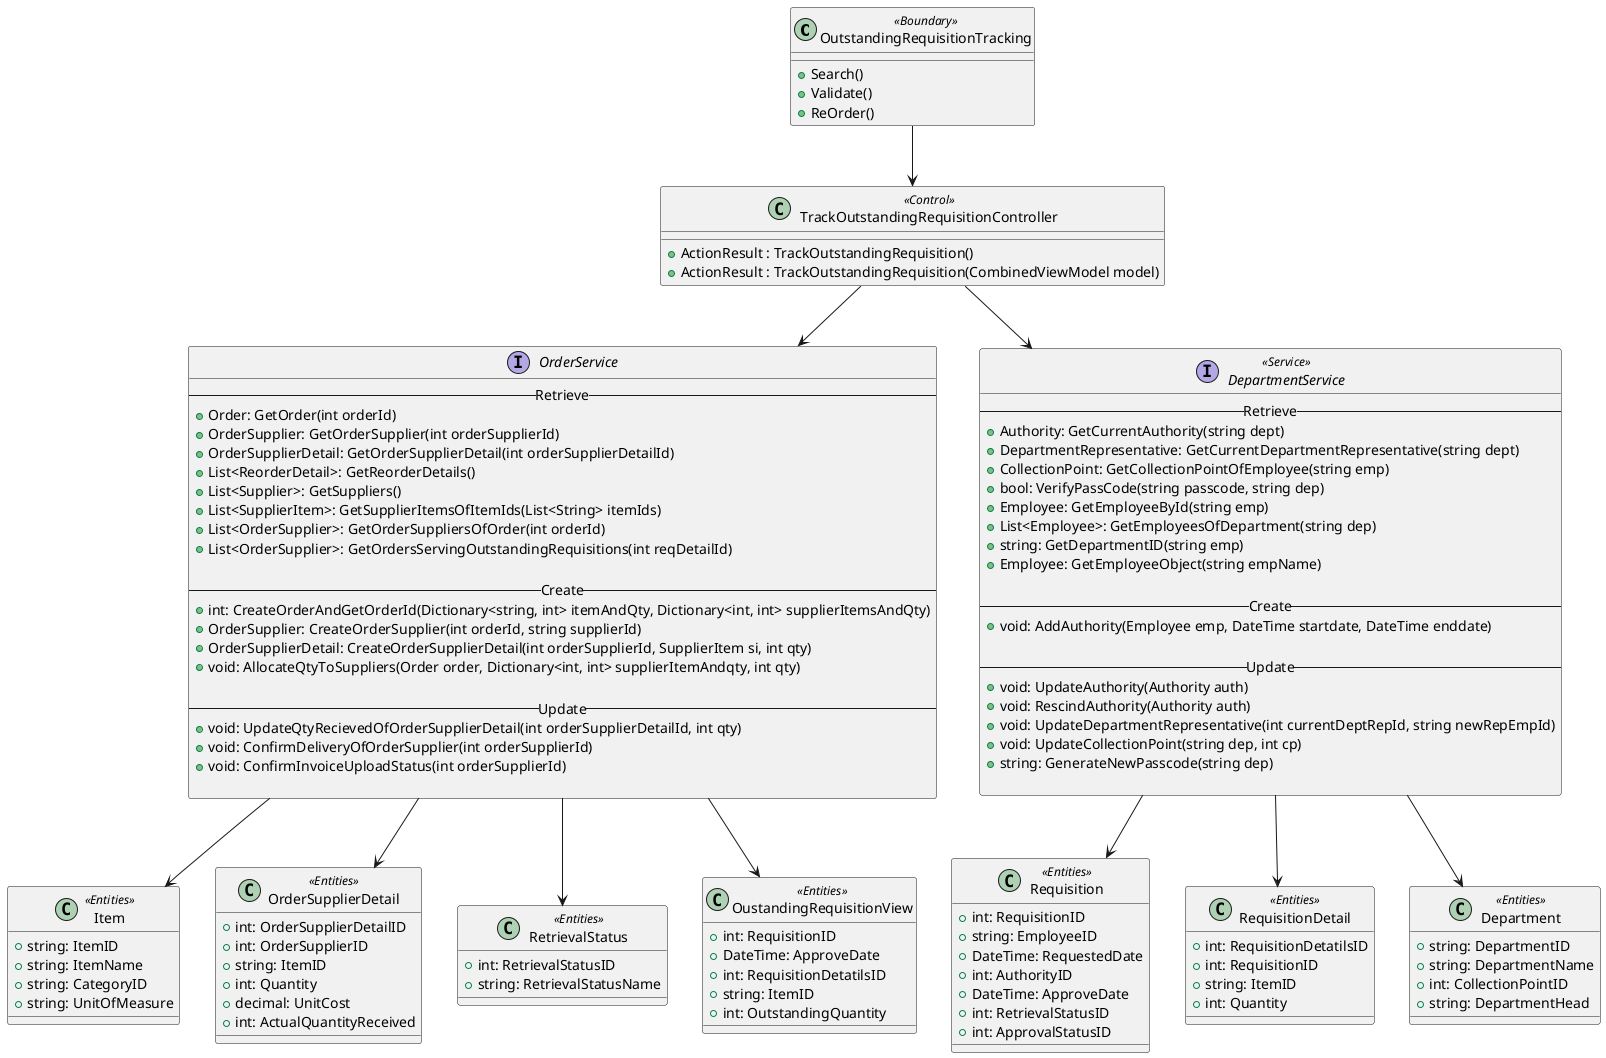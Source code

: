 @startuml
Class OutstandingRequisitionTracking <<Boundary>>{

    +Search()
    +Validate()
    +ReOrder()
}

Class TrackOutstandingRequisitionController <<Control>> {
    
    +ActionResult : TrackOutstandingRequisition()
    +ActionResult : TrackOutstandingRequisition(CombinedViewModel model)    
 
}

Interface OrderService {
    --Retrieve--
    ' Loops through and calls the second method
    +Order: GetOrder(int orderId)
    +OrderSupplier: GetOrderSupplier(int orderSupplierId)
    +OrderSupplierDetail: GetOrderSupplierDetail(int orderSupplierDetailId)
    +List<ReorderDetail>: GetReorderDetails()
    +List<Supplier>: GetSuppliers()
    +List<SupplierItem>: GetSupplierItemsOfItemIds(List<String> itemIds)
    +List<OrderSupplier>: GetOrderSuppliersOfOrder(int orderId)
    +List<OrderSupplier>: GetOrdersServingOutstandingRequisitions(int reqDetailId)

    --Create--
    ' createNewOrder will call addOrder, addOrderSupplier and addOrderSupplierDetails
    +int: CreateOrderAndGetOrderId(Dictionary<string, int> itemAndQty, Dictionary<int, int> supplierItemsAndQty)
    +OrderSupplier: CreateOrderSupplier(int orderId, string supplierId)
    +OrderSupplierDetail: CreateOrderSupplierDetail(int orderSupplierId, SupplierItem si, int qty)
    +void: AllocateQtyToSuppliers(Order order, Dictionary<int, int> supplierItemAndqty, int qty)

    --Update--
    +void: UpdateQtyRecievedOfOrderSupplierDetail(int orderSupplierDetailId, int qty)
    +void: ConfirmDeliveryOfOrderSupplier(int orderSupplierId)
    +void: ConfirmInvoiceUploadStatus(int orderSupplierId)

   }
Interface DepartmentService <<Service>> {
    --Retrieve--
    ' Get authorised person based on current date
    +Authority: GetCurrentAuthority(string dept)
    +DepartmentRepresentative: GetCurrentDepartmentRepresentative(string dept)
    +CollectionPoint: GetCollectionPointOfEmployee(string emp)
    +bool: VerifyPassCode(string passcode, string dep)
    +Employee: GetEmployeeById(string emp)
    +List<Employee>: GetEmployeesOfDepartment(string dep)
    +string: GetDepartmentID(string emp)
    +Employee: GetEmployeeObject(string empName)

    --Create--
    ' Add emp as Authority with start and end date, and add Dep Head with start date = emp end date + 1
    +void: AddAuthority(Employee emp, DateTime startdate, DateTime enddate)

    --Update--
    +void: UpdateAuthority(Authority auth)
    +void: RescindAuthority(Authority auth)
    +void: UpdateDepartmentRepresentative(int currentDeptRepId, string newRepEmpId)
    +void: UpdateCollectionPoint(string dep, int cp)
    +string: GenerateNewPasscode(string dep)

}

Class Requisition <<Entities>> {
+int: RequisitionID
+string: EmployeeID
+DateTime: RequestedDate
+int: AuthorityID
+DateTime: ApproveDate
+int: RetrievalStatusID
+int: ApprovalStatusID
}

Class RequisitionDetail <<Entities>> {
+int: RequisitionDetatilsID
+int: RequisitionID
+string: ItemID
+int: Quantity
}
Class Item <<Entities>> {
+string: ItemID
+string: ItemName
+string: CategoryID
+string: UnitOfMeasure
}

Class Department <<Entities>> {
+string: DepartmentID
+string: DepartmentName
+int: CollectionPointID
+string: DepartmentHead
}

Class OrderSupplierDetail <<Entities>> {
+int: OrderSupplierDetailID
+int: OrderSupplierID
+string: ItemID
+int: Quantity
+decimal: UnitCost
+int: ActualQuantityReceived
}

Class RetrievalStatus <<Entities>> {
+int: RetrievalStatusID
+string: RetrievalStatusName
}
Class OustandingRequisitionView <<Entities>> {
+int: RequisitionID
+DateTime: ApproveDate
+int: RequisitionDetatilsID
+string: ItemID
+int: OutstandingQuantity
}


OutstandingRequisitionTracking --> TrackOutstandingRequisitionController
TrackOutstandingRequisitionController --> OrderService
TrackOutstandingRequisitionController --> DepartmentService
DepartmentService --> Department
DepartmentService --> Requisition
DepartmentService --> RequisitionDetail
OrderService -->Item
OrderService --> OrderSupplierDetail
OrderService --> RetrievalStatus
OrderService --> OustandingRequisitionView

@enduml